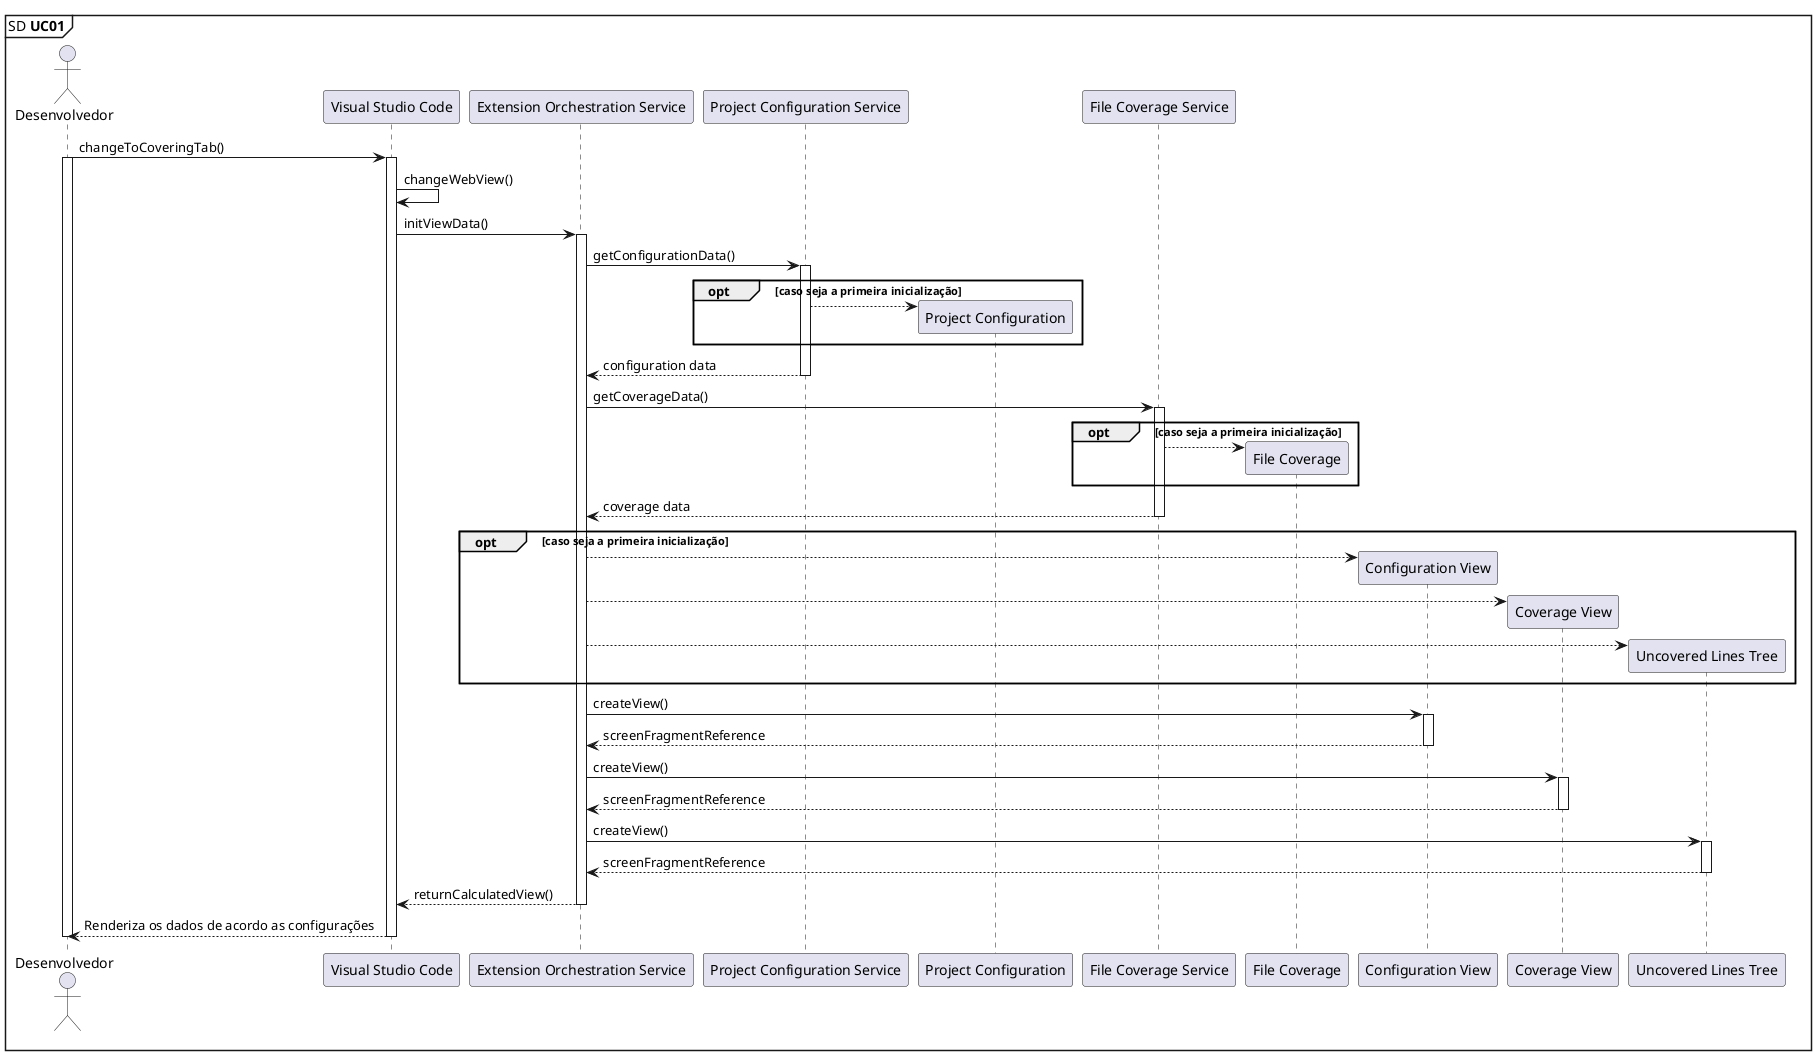 @startuml

mainframe SD **UC01** 

'UC01: Como desenvolvedor, desejo abrir a aba no menu lateral do VS Code, trazendo informações pertinentes à extensão.

actor       Desenvolvedor        as Dev
participant "Visual Studio Code" as VSCode
participant "Extension Orchestration Service" as ExtensionOrchestrationService
participant "Project Configuration Service" as ProjectConfigurationService
participant "Project Configuration" as ProjectConfiguration
participant "File Coverage Service" as FileCoverageService
participant "File Coverage" as FileCoverage
participant "Configuration View" as ConfigurationView
participant "Coverage View" as CoverageView
participant "Uncovered Lines Tree" as UncoveredLinesTree

Dev -> VSCode: changeToCoveringTab()
activate Dev
activate VSCode

VSCode -> VSCode: changeWebView()
VSCode -> ExtensionOrchestrationService: initViewData()
activate ExtensionOrchestrationService


ExtensionOrchestrationService -> ProjectConfigurationService: getConfigurationData()
activate ProjectConfigurationService

opt caso seja a primeira inicialização
  create ProjectConfiguration
  ProjectConfigurationService --> ProjectConfiguration
end

ExtensionOrchestrationService <-- ProjectConfigurationService: configuration data
deactivate ProjectConfigurationService

ExtensionOrchestrationService -> FileCoverageService: getCoverageData()
activate FileCoverageService

opt caso seja a primeira inicialização
  create FileCoverage
  FileCoverageService --> FileCoverage
end

ExtensionOrchestrationService <-- FileCoverageService: coverage data
deactivate FileCoverageService

opt caso seja a primeira inicialização
  create ConfigurationView
  ExtensionOrchestrationService --> ConfigurationView
  create CoverageView
  ExtensionOrchestrationService --> CoverageView
  create UncoveredLinesTree
  ExtensionOrchestrationService --> UncoveredLinesTree
end


ExtensionOrchestrationService -> ConfigurationView: createView()
activate ConfigurationView
ExtensionOrchestrationService <-- ConfigurationView: screenFragmentReference
deactivate ConfigurationView

ExtensionOrchestrationService -> CoverageView: createView()
activate CoverageView
ExtensionOrchestrationService <-- CoverageView: screenFragmentReference
deactivate CoverageView

ExtensionOrchestrationService -> UncoveredLinesTree: createView()
activate UncoveredLinesTree
ExtensionOrchestrationService <-- UncoveredLinesTree: screenFragmentReference
deactivate UncoveredLinesTree

VSCode <-- ExtensionOrchestrationService: returnCalculatedView()
deactivate ExtensionOrchestrationService

Dev <-- VSCode: Renderiza os dados de acordo as configurações
deactivate VSCode
deactivate Dev

@enduml
